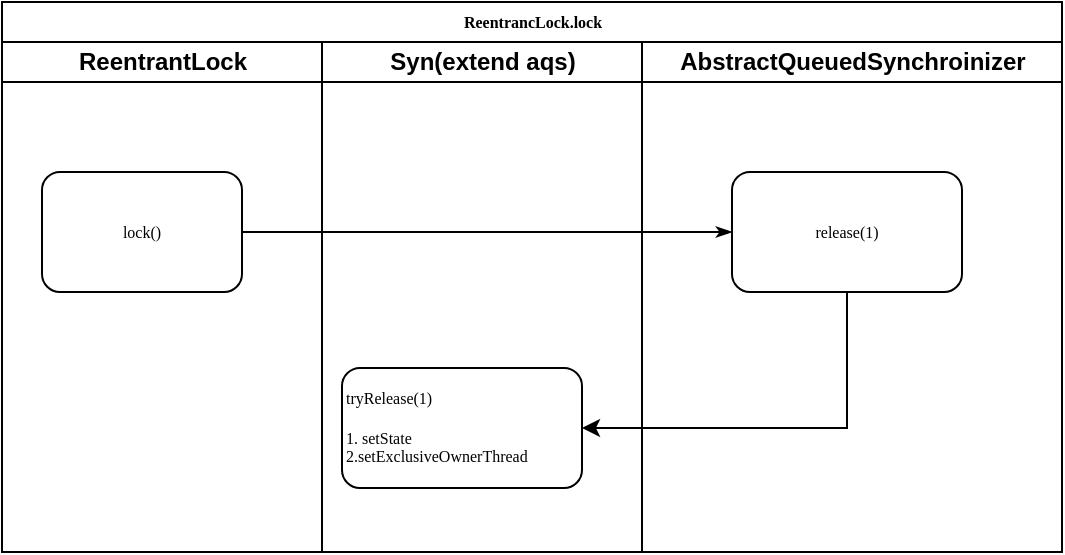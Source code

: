<mxfile version="10.7.5" type="device"><diagram name="Page-1" id="74e2e168-ea6b-b213-b513-2b3c1d86103e"><mxGraphModel dx="918" dy="682" grid="1" gridSize="10" guides="1" tooltips="1" connect="1" arrows="1" fold="1" page="1" pageScale="1" pageWidth="1100" pageHeight="850" background="#ffffff" math="0" shadow="0"><root><mxCell id="0"/><mxCell id="1" parent="0"/><mxCell id="77e6c97f196da883-1" value="ReentrancLock.lock&lt;br&gt;" style="swimlane;html=1;childLayout=stackLayout;startSize=20;rounded=0;shadow=0;labelBackgroundColor=none;strokeColor=#000000;strokeWidth=1;fillColor=#ffffff;fontFamily=Verdana;fontSize=8;fontColor=#000000;align=center;" parent="1" vertex="1"><mxGeometry x="195" y="35" width="530" height="275" as="geometry"/></mxCell><mxCell id="77e6c97f196da883-2" value="ReentrantLock" style="swimlane;html=1;startSize=20;" parent="77e6c97f196da883-1" vertex="1"><mxGeometry y="20" width="160" height="255" as="geometry"/></mxCell><mxCell id="77e6c97f196da883-8" value="lock()" style="rounded=1;whiteSpace=wrap;html=1;shadow=0;labelBackgroundColor=none;strokeColor=#000000;strokeWidth=1;fillColor=#ffffff;fontFamily=Verdana;fontSize=8;fontColor=#000000;align=center;" parent="77e6c97f196da883-2" vertex="1"><mxGeometry x="20" y="65" width="100" height="60" as="geometry"/></mxCell><mxCell id="77e6c97f196da883-26" style="edgeStyle=orthogonalEdgeStyle;rounded=1;html=1;labelBackgroundColor=none;startArrow=none;startFill=0;startSize=5;endArrow=classicThin;endFill=1;endSize=5;jettySize=auto;orthogonalLoop=1;strokeColor=#000000;strokeWidth=1;fontFamily=Verdana;fontSize=8;fontColor=#000000;entryX=0;entryY=0.5;entryDx=0;entryDy=0;" parent="77e6c97f196da883-1" source="77e6c97f196da883-8" target="UN0acR7SBblToNFz_eeV-42" edge="1"><mxGeometry relative="1" as="geometry"><mxPoint x="155" y="115" as="targetPoint"/></mxGeometry></mxCell><mxCell id="77e6c97f196da883-3" value="Syn(extend aqs)" style="swimlane;html=1;startSize=20;" parent="77e6c97f196da883-1" vertex="1"><mxGeometry x="160" y="20" width="160" height="255" as="geometry"/></mxCell><mxCell id="JfRc3lkiVBNggakwc-I2-2" value="tryRelease(1)&lt;br&gt;&lt;br&gt;1. setState&lt;br&gt;&lt;span&gt;2.setExclusiveOwnerThread&lt;/span&gt;" style="rounded=1;whiteSpace=wrap;html=1;shadow=0;labelBackgroundColor=none;strokeColor=#000000;strokeWidth=1;fillColor=#ffffff;fontFamily=Verdana;fontSize=8;fontColor=#000000;align=left;" vertex="1" parent="77e6c97f196da883-3"><mxGeometry x="10" y="163" width="120" height="60" as="geometry"/></mxCell><mxCell id="77e6c97f196da883-4" value="AbstractQueuedSynchroinizer&lt;br&gt;" style="swimlane;html=1;startSize=20;" parent="77e6c97f196da883-1" vertex="1"><mxGeometry x="320" y="20" width="210" height="255" as="geometry"/></mxCell><mxCell id="UN0acR7SBblToNFz_eeV-42" value="release(1)" style="rounded=1;whiteSpace=wrap;html=1;shadow=0;labelBackgroundColor=none;strokeColor=#000000;strokeWidth=1;fillColor=#ffffff;fontFamily=Verdana;fontSize=8;fontColor=#000000;align=center;" parent="77e6c97f196da883-4" vertex="1"><mxGeometry x="45" y="65" width="115" height="60" as="geometry"/></mxCell><mxCell id="JfRc3lkiVBNggakwc-I2-3" style="edgeStyle=orthogonalEdgeStyle;rounded=0;orthogonalLoop=1;jettySize=auto;html=1;" edge="1" parent="77e6c97f196da883-1" source="UN0acR7SBblToNFz_eeV-42" target="JfRc3lkiVBNggakwc-I2-2"><mxGeometry relative="1" as="geometry"><mxPoint x="285" y="213" as="targetPoint"/><Array as="points"><mxPoint x="423" y="213"/></Array></mxGeometry></mxCell></root></mxGraphModel></diagram></mxfile>